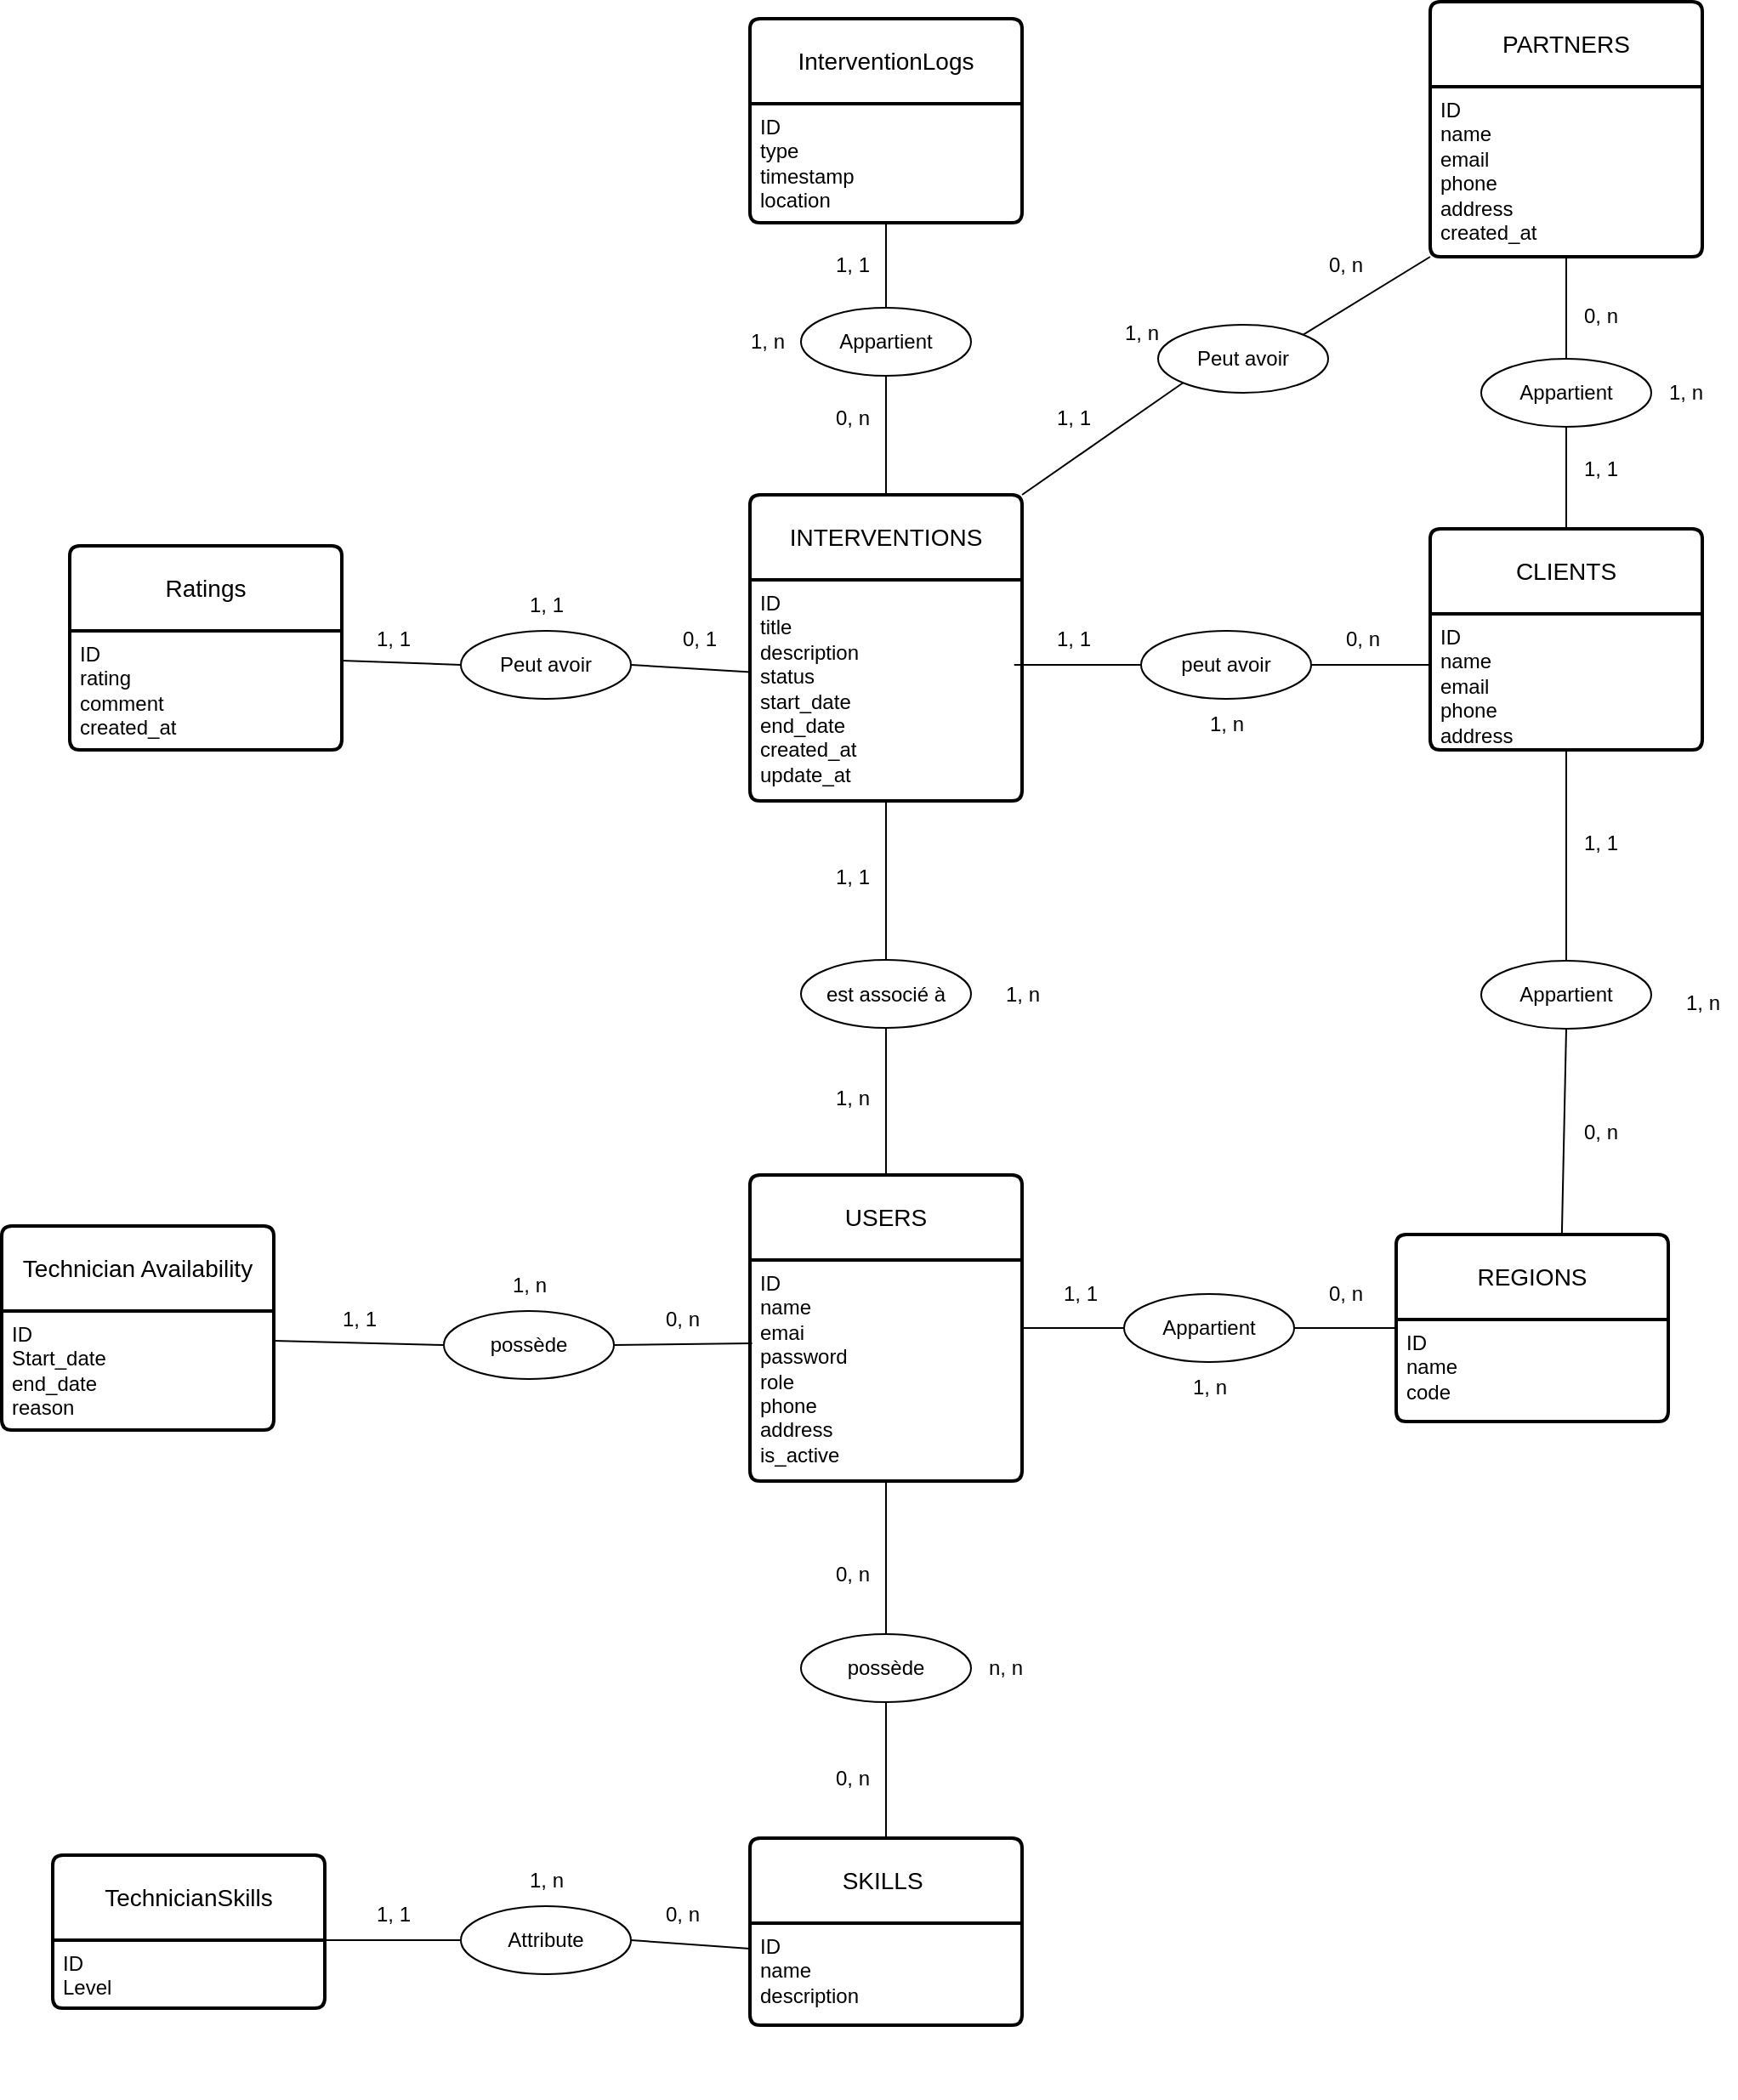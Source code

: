 <mxfile version="26.1.1">
  <diagram name="MCD OptiTech" id="mcd-optitech">
    <mxGraphModel dx="2634" dy="1903" grid="1" gridSize="10" guides="1" tooltips="1" connect="1" arrows="1" fold="1" page="1" pageScale="1" pageWidth="1169" pageHeight="827" math="0" shadow="0">
      <root>
        <mxCell id="0" />
        <mxCell id="1" parent="0" />
        <mxCell id="67X8cZ_RTHT3BBSWmI1u-18" value="PARTNERS" style="swimlane;childLayout=stackLayout;horizontal=1;startSize=50;horizontalStack=0;rounded=1;fontSize=14;fontStyle=0;strokeWidth=2;resizeParent=0;resizeLast=1;shadow=0;dashed=0;align=center;arcSize=4;whiteSpace=wrap;html=1;movable=1;resizable=1;rotatable=1;deletable=1;editable=1;locked=0;connectable=1;" vertex="1" parent="1">
          <mxGeometry x="1450" y="-190" width="160" height="150" as="geometry" />
        </mxCell>
        <mxCell id="67X8cZ_RTHT3BBSWmI1u-19" value="ID&lt;br&gt;name&lt;br&gt;email&lt;div&gt;phone&lt;/div&gt;&lt;div&gt;address&lt;/div&gt;&lt;div&gt;created_at&lt;/div&gt;&lt;div&gt;&lt;br&gt;&lt;/div&gt;&lt;div&gt;&lt;br&gt;&lt;/div&gt;" style="align=left;strokeColor=none;fillColor=none;spacingLeft=4;spacingRight=4;fontSize=12;verticalAlign=top;resizable=0;rotatable=0;part=1;html=1;whiteSpace=wrap;" vertex="1" parent="67X8cZ_RTHT3BBSWmI1u-18">
          <mxGeometry y="50" width="160" height="100" as="geometry" />
        </mxCell>
        <mxCell id="67X8cZ_RTHT3BBSWmI1u-20" value="CLIENTS" style="swimlane;childLayout=stackLayout;horizontal=1;startSize=50;horizontalStack=0;rounded=1;fontSize=14;fontStyle=0;strokeWidth=2;resizeParent=0;resizeLast=1;shadow=0;dashed=0;align=center;arcSize=4;whiteSpace=wrap;html=1;" vertex="1" parent="1">
          <mxGeometry x="1450" y="120" width="160" height="130" as="geometry" />
        </mxCell>
        <mxCell id="67X8cZ_RTHT3BBSWmI1u-21" value="ID&lt;br&gt;name&lt;br&gt;email&lt;div&gt;phone&lt;/div&gt;&lt;div&gt;address&lt;/div&gt;&lt;div&gt;&lt;br&gt;&lt;/div&gt;&lt;div&gt;&lt;br&gt;&lt;/div&gt;&lt;div&gt;&lt;br&gt;&lt;/div&gt;" style="align=left;strokeColor=none;fillColor=none;spacingLeft=4;spacingRight=4;fontSize=12;verticalAlign=top;resizable=0;rotatable=0;part=1;html=1;whiteSpace=wrap;" vertex="1" parent="67X8cZ_RTHT3BBSWmI1u-20">
          <mxGeometry y="50" width="160" height="80" as="geometry" />
        </mxCell>
        <mxCell id="67X8cZ_RTHT3BBSWmI1u-24" value="SKILLS&amp;nbsp;" style="swimlane;childLayout=stackLayout;horizontal=1;startSize=50;horizontalStack=0;rounded=1;fontSize=14;fontStyle=0;strokeWidth=2;resizeParent=0;resizeLast=1;shadow=0;dashed=0;align=center;arcSize=4;whiteSpace=wrap;html=1;" vertex="1" parent="1">
          <mxGeometry x="1050" y="890" width="160" height="110" as="geometry" />
        </mxCell>
        <mxCell id="67X8cZ_RTHT3BBSWmI1u-25" value="ID&lt;br&gt;name&lt;br&gt;&lt;div&gt;description&lt;/div&gt;&lt;div&gt;&lt;br&gt;&lt;/div&gt;&lt;div&gt;&lt;br&gt;&lt;/div&gt;&lt;div&gt;&lt;br&gt;&lt;/div&gt;" style="align=left;strokeColor=none;fillColor=none;spacingLeft=4;spacingRight=4;fontSize=12;verticalAlign=top;resizable=0;rotatable=0;part=1;html=1;whiteSpace=wrap;" vertex="1" parent="67X8cZ_RTHT3BBSWmI1u-24">
          <mxGeometry y="50" width="160" height="60" as="geometry" />
        </mxCell>
        <mxCell id="67X8cZ_RTHT3BBSWmI1u-26" value="TechnicianSkills" style="swimlane;childLayout=stackLayout;horizontal=1;startSize=50;horizontalStack=0;rounded=1;fontSize=14;fontStyle=0;strokeWidth=2;resizeParent=0;resizeLast=1;shadow=0;dashed=0;align=center;arcSize=4;whiteSpace=wrap;html=1;" vertex="1" parent="1">
          <mxGeometry x="640" y="900" width="160" height="90" as="geometry" />
        </mxCell>
        <mxCell id="67X8cZ_RTHT3BBSWmI1u-27" value="ID&lt;br&gt;Level&lt;br&gt;&lt;div&gt;&lt;br&gt;&lt;/div&gt;&lt;div&gt;&lt;br&gt;&lt;/div&gt;&lt;div&gt;&lt;br&gt;&lt;/div&gt;&lt;div&gt;&lt;br&gt;&lt;/div&gt;" style="align=left;strokeColor=none;fillColor=none;spacingLeft=4;spacingRight=4;fontSize=12;verticalAlign=top;resizable=0;rotatable=0;part=1;html=1;whiteSpace=wrap;" vertex="1" parent="67X8cZ_RTHT3BBSWmI1u-26">
          <mxGeometry y="50" width="160" height="40" as="geometry" />
        </mxCell>
        <mxCell id="67X8cZ_RTHT3BBSWmI1u-28" value="Ratings" style="swimlane;childLayout=stackLayout;horizontal=1;startSize=50;horizontalStack=0;rounded=1;fontSize=14;fontStyle=0;strokeWidth=2;resizeParent=0;resizeLast=1;shadow=0;dashed=0;align=center;arcSize=4;whiteSpace=wrap;html=1;" vertex="1" parent="1">
          <mxGeometry x="650" y="130" width="160" height="120" as="geometry" />
        </mxCell>
        <mxCell id="67X8cZ_RTHT3BBSWmI1u-29" value="&lt;div&gt;ID&lt;/div&gt;&lt;div&gt;rating&lt;/div&gt;&lt;div&gt;comment&lt;/div&gt;&lt;div&gt;created_at&lt;/div&gt;" style="align=left;strokeColor=none;fillColor=none;spacingLeft=4;spacingRight=4;fontSize=12;verticalAlign=top;resizable=0;rotatable=0;part=1;html=1;whiteSpace=wrap;" vertex="1" parent="67X8cZ_RTHT3BBSWmI1u-28">
          <mxGeometry y="50" width="160" height="70" as="geometry" />
        </mxCell>
        <mxCell id="67X8cZ_RTHT3BBSWmI1u-34" style="edgeStyle=orthogonalEdgeStyle;rounded=0;orthogonalLoop=1;jettySize=auto;html=1;exitX=0.5;exitY=1;exitDx=0;exitDy=0;" edge="1" parent="67X8cZ_RTHT3BBSWmI1u-28" source="67X8cZ_RTHT3BBSWmI1u-29" target="67X8cZ_RTHT3BBSWmI1u-29">
          <mxGeometry relative="1" as="geometry" />
        </mxCell>
        <mxCell id="67X8cZ_RTHT3BBSWmI1u-30" value="Technician Availability" style="swimlane;childLayout=stackLayout;horizontal=1;startSize=50;horizontalStack=0;rounded=1;fontSize=14;fontStyle=0;strokeWidth=2;resizeParent=0;resizeLast=1;shadow=0;dashed=0;align=center;arcSize=4;whiteSpace=wrap;html=1;" vertex="1" parent="1">
          <mxGeometry x="610" y="530" width="160" height="120" as="geometry" />
        </mxCell>
        <mxCell id="67X8cZ_RTHT3BBSWmI1u-31" value="&lt;div&gt;ID&lt;/div&gt;&lt;div&gt;Start_date&lt;/div&gt;&lt;div&gt;end_date&lt;br&gt;reason&lt;/div&gt;" style="align=left;strokeColor=none;fillColor=none;spacingLeft=4;spacingRight=4;fontSize=12;verticalAlign=top;resizable=0;rotatable=0;part=1;html=1;whiteSpace=wrap;" vertex="1" parent="67X8cZ_RTHT3BBSWmI1u-30">
          <mxGeometry y="50" width="160" height="70" as="geometry" />
        </mxCell>
        <mxCell id="67X8cZ_RTHT3BBSWmI1u-32" value="InterventionLogs" style="swimlane;childLayout=stackLayout;horizontal=1;startSize=50;horizontalStack=0;rounded=1;fontSize=14;fontStyle=0;strokeWidth=2;resizeParent=0;resizeLast=1;shadow=0;dashed=0;align=center;arcSize=4;whiteSpace=wrap;html=1;" vertex="1" parent="1">
          <mxGeometry x="1050" y="-180" width="160" height="120" as="geometry" />
        </mxCell>
        <mxCell id="67X8cZ_RTHT3BBSWmI1u-33" value="&lt;div&gt;ID&lt;/div&gt;&lt;div&gt;type&lt;/div&gt;&lt;div&gt;timestamp&lt;/div&gt;&lt;div&gt;location&lt;/div&gt;" style="align=left;strokeColor=none;fillColor=none;spacingLeft=4;spacingRight=4;fontSize=12;verticalAlign=top;resizable=0;rotatable=0;part=1;html=1;whiteSpace=wrap;" vertex="1" parent="67X8cZ_RTHT3BBSWmI1u-32">
          <mxGeometry y="50" width="160" height="70" as="geometry" />
        </mxCell>
        <mxCell id="67X8cZ_RTHT3BBSWmI1u-50" value="" style="group" vertex="1" connectable="0" parent="1">
          <mxGeometry x="1050" y="500" width="540" height="180" as="geometry" />
        </mxCell>
        <mxCell id="67X8cZ_RTHT3BBSWmI1u-13" style="edgeStyle=orthogonalEdgeStyle;rounded=0;orthogonalLoop=1;jettySize=auto;html=1;exitX=0.5;exitY=1;exitDx=0;exitDy=0;entryX=0.5;entryY=1;entryDx=0;entryDy=0;" edge="1" parent="67X8cZ_RTHT3BBSWmI1u-50" source="67X8cZ_RTHT3BBSWmI1u-12" target="67X8cZ_RTHT3BBSWmI1u-11">
          <mxGeometry relative="1" as="geometry" />
        </mxCell>
        <mxCell id="67X8cZ_RTHT3BBSWmI1u-11" value="USERS" style="swimlane;childLayout=stackLayout;horizontal=1;startSize=50;horizontalStack=0;rounded=1;fontSize=14;fontStyle=0;strokeWidth=2;resizeParent=0;resizeLast=1;shadow=0;dashed=0;align=center;arcSize=4;whiteSpace=wrap;html=1;" vertex="1" parent="67X8cZ_RTHT3BBSWmI1u-50">
          <mxGeometry width="160" height="180" as="geometry" />
        </mxCell>
        <mxCell id="67X8cZ_RTHT3BBSWmI1u-12" value="ID&lt;br&gt;name&lt;br&gt;emai&lt;div&gt;password&lt;/div&gt;&lt;div&gt;role&lt;/div&gt;&lt;div&gt;phone&lt;/div&gt;&lt;div&gt;address&lt;/div&gt;&lt;div&gt;&lt;span style=&quot;background-color: transparent; color: light-dark(rgb(0, 0, 0), rgb(255, 255, 255));&quot;&gt;is_active&lt;/span&gt;&lt;/div&gt;" style="align=left;strokeColor=none;fillColor=none;spacingLeft=4;spacingRight=4;fontSize=12;verticalAlign=top;resizable=0;rotatable=0;part=1;html=1;whiteSpace=wrap;" vertex="1" parent="67X8cZ_RTHT3BBSWmI1u-11">
          <mxGeometry y="50" width="160" height="130" as="geometry" />
        </mxCell>
        <mxCell id="67X8cZ_RTHT3BBSWmI1u-14" value="REGIONS" style="swimlane;childLayout=stackLayout;horizontal=1;startSize=50;horizontalStack=0;rounded=1;fontSize=14;fontStyle=0;strokeWidth=2;resizeParent=0;resizeLast=1;shadow=0;dashed=0;align=center;arcSize=4;whiteSpace=wrap;html=1;" vertex="1" parent="67X8cZ_RTHT3BBSWmI1u-50">
          <mxGeometry x="380" y="35" width="160" height="110" as="geometry" />
        </mxCell>
        <mxCell id="67X8cZ_RTHT3BBSWmI1u-15" value="ID&lt;br&gt;name&lt;br&gt;code" style="align=left;strokeColor=none;fillColor=none;spacingLeft=4;spacingRight=4;fontSize=12;verticalAlign=top;resizable=0;rotatable=0;part=1;html=1;whiteSpace=wrap;" vertex="1" parent="67X8cZ_RTHT3BBSWmI1u-14">
          <mxGeometry y="50" width="160" height="60" as="geometry" />
        </mxCell>
        <mxCell id="67X8cZ_RTHT3BBSWmI1u-44" value="" style="line;strokeWidth=1;rotatable=0;dashed=0;labelPosition=right;align=left;verticalAlign=middle;spacingTop=0;spacingLeft=6;points=[];portConstraint=eastwest;" vertex="1" parent="67X8cZ_RTHT3BBSWmI1u-50">
          <mxGeometry x="320" y="85" width="60" height="10" as="geometry" />
        </mxCell>
        <mxCell id="67X8cZ_RTHT3BBSWmI1u-45" value="" style="line;strokeWidth=1;rotatable=0;dashed=0;labelPosition=right;align=left;verticalAlign=middle;spacingTop=0;spacingLeft=6;points=[];portConstraint=eastwest;" vertex="1" parent="67X8cZ_RTHT3BBSWmI1u-50">
          <mxGeometry x="160" y="85" width="60" height="10" as="geometry" />
        </mxCell>
        <mxCell id="67X8cZ_RTHT3BBSWmI1u-46" value="Appartient" style="ellipse;whiteSpace=wrap;html=1;align=center;" vertex="1" parent="67X8cZ_RTHT3BBSWmI1u-50">
          <mxGeometry x="220" y="70" width="100" height="40" as="geometry" />
        </mxCell>
        <mxCell id="67X8cZ_RTHT3BBSWmI1u-48" value="1, 1" style="text;html=1;align=center;verticalAlign=middle;resizable=0;points=[];autosize=1;strokeColor=none;fillColor=none;" vertex="1" parent="67X8cZ_RTHT3BBSWmI1u-50">
          <mxGeometry x="174" y="55" width="40" height="30" as="geometry" />
        </mxCell>
        <mxCell id="67X8cZ_RTHT3BBSWmI1u-49" value="0, n" style="text;html=1;align=center;verticalAlign=middle;resizable=0;points=[];autosize=1;strokeColor=none;fillColor=none;" vertex="1" parent="67X8cZ_RTHT3BBSWmI1u-50">
          <mxGeometry x="330" y="55" width="40" height="30" as="geometry" />
        </mxCell>
        <mxCell id="67X8cZ_RTHT3BBSWmI1u-111" value="1, n" style="text;html=1;align=center;verticalAlign=middle;resizable=0;points=[];autosize=1;strokeColor=none;fillColor=none;" vertex="1" parent="67X8cZ_RTHT3BBSWmI1u-50">
          <mxGeometry x="250" y="110" width="40" height="30" as="geometry" />
        </mxCell>
        <mxCell id="67X8cZ_RTHT3BBSWmI1u-54" value="" style="endArrow=none;html=1;rounded=0;entryX=0.5;entryY=1;entryDx=0;entryDy=0;exitX=0.5;exitY=0;exitDx=0;exitDy=0;" edge="1" parent="1" source="67X8cZ_RTHT3BBSWmI1u-11" target="67X8cZ_RTHT3BBSWmI1u-51">
          <mxGeometry width="50" height="50" relative="1" as="geometry">
            <mxPoint x="780" y="360" as="sourcePoint" />
            <mxPoint x="830" y="310" as="targetPoint" />
          </mxGeometry>
        </mxCell>
        <mxCell id="67X8cZ_RTHT3BBSWmI1u-57" value="" style="group" vertex="1" connectable="0" parent="1">
          <mxGeometry x="1050" y="100" width="180" height="370" as="geometry" />
        </mxCell>
        <mxCell id="67X8cZ_RTHT3BBSWmI1u-16" value="INTERVENTIONS" style="swimlane;childLayout=stackLayout;horizontal=1;startSize=50;horizontalStack=0;rounded=1;fontSize=14;fontStyle=0;strokeWidth=2;resizeParent=0;resizeLast=1;shadow=0;dashed=0;align=center;arcSize=4;whiteSpace=wrap;html=1;" vertex="1" parent="67X8cZ_RTHT3BBSWmI1u-57">
          <mxGeometry width="160" height="180" as="geometry" />
        </mxCell>
        <mxCell id="67X8cZ_RTHT3BBSWmI1u-17" value="ID&lt;br&gt;title&lt;br&gt;description&lt;div&gt;status&lt;/div&gt;&lt;div&gt;start_date&lt;/div&gt;&lt;div&gt;end_date&lt;/div&gt;&lt;div&gt;created_at&lt;/div&gt;&lt;div&gt;update_at&lt;/div&gt;" style="align=left;strokeColor=none;fillColor=none;spacingLeft=4;spacingRight=4;fontSize=12;verticalAlign=top;resizable=0;rotatable=0;part=1;html=1;whiteSpace=wrap;" vertex="1" parent="67X8cZ_RTHT3BBSWmI1u-16">
          <mxGeometry y="50" width="160" height="130" as="geometry" />
        </mxCell>
        <mxCell id="67X8cZ_RTHT3BBSWmI1u-51" value="est associé à" style="ellipse;whiteSpace=wrap;html=1;align=center;" vertex="1" parent="67X8cZ_RTHT3BBSWmI1u-57">
          <mxGeometry x="30" y="273.5" width="100" height="40" as="geometry" />
        </mxCell>
        <mxCell id="67X8cZ_RTHT3BBSWmI1u-53" value="" style="endArrow=none;html=1;rounded=0;entryX=0.5;entryY=1;entryDx=0;entryDy=0;exitX=0.5;exitY=0;exitDx=0;exitDy=0;" edge="1" parent="67X8cZ_RTHT3BBSWmI1u-57" source="67X8cZ_RTHT3BBSWmI1u-51" target="67X8cZ_RTHT3BBSWmI1u-17">
          <mxGeometry width="50" height="50" relative="1" as="geometry">
            <mxPoint x="-270" y="260" as="sourcePoint" />
            <mxPoint x="-220" y="210" as="targetPoint" />
          </mxGeometry>
        </mxCell>
        <mxCell id="67X8cZ_RTHT3BBSWmI1u-55" value="1, 1" style="text;html=1;align=center;verticalAlign=middle;resizable=0;points=[];autosize=1;strokeColor=none;fillColor=none;" vertex="1" parent="67X8cZ_RTHT3BBSWmI1u-57">
          <mxGeometry x="40" y="210" width="40" height="30" as="geometry" />
        </mxCell>
        <mxCell id="67X8cZ_RTHT3BBSWmI1u-56" value="1,&lt;span style=&quot;color: rgba(0, 0, 0, 0); font-family: monospace; font-size: 0px; text-align: start;&quot;&gt;%3CmxGraphModel%3E%3Croot%3E%3CmxCell%20id%3D%220%22%2F%3E%3CmxCell%20id%3D%221%22%20parent%3D%220%22%2F%3E%3CmxCell%20id%3D%222%22%20value%3D%221%2C%201%22%20style%3D%22text%3Bhtml%3D1%3Balign%3Dcenter%3BverticalAlign%3Dmiddle%3Bresizable%3D0%3Bpoints%3D%5B%5D%3Bautosize%3D1%3BstrokeColor%3Dnone%3BfillColor%3Dnone%3B%22%20vertex%3D%221%22%20parent%3D%221%22%3E%3CmxGeometry%20x%3D%221224%22%20y%3D%22555%22%20width%3D%2240%22%20height%3D%2230%22%20as%3D%22geometry%22%2F%3E%3C%2FmxCell%3E%3C%2Froot%3E%3C%2FmxGraphModel%3E&lt;/span&gt;&amp;nbsp;n" style="text;html=1;align=center;verticalAlign=middle;resizable=0;points=[];autosize=1;strokeColor=none;fillColor=none;" vertex="1" parent="67X8cZ_RTHT3BBSWmI1u-57">
          <mxGeometry x="40" y="340" width="40" height="30" as="geometry" />
        </mxCell>
        <mxCell id="67X8cZ_RTHT3BBSWmI1u-112" value="1, n" style="text;html=1;align=center;verticalAlign=middle;resizable=0;points=[];autosize=1;strokeColor=none;fillColor=none;" vertex="1" parent="67X8cZ_RTHT3BBSWmI1u-57">
          <mxGeometry x="140" y="278.5" width="40" height="30" as="geometry" />
        </mxCell>
        <mxCell id="67X8cZ_RTHT3BBSWmI1u-58" value="possède" style="ellipse;whiteSpace=wrap;html=1;align=center;" vertex="1" parent="1">
          <mxGeometry x="1080" y="770" width="100" height="40" as="geometry" />
        </mxCell>
        <mxCell id="67X8cZ_RTHT3BBSWmI1u-59" value="" style="endArrow=none;html=1;rounded=0;entryX=0.5;entryY=1;entryDx=0;entryDy=0;exitX=0.5;exitY=0;exitDx=0;exitDy=0;" edge="1" parent="1" source="67X8cZ_RTHT3BBSWmI1u-58" target="67X8cZ_RTHT3BBSWmI1u-12">
          <mxGeometry width="50" height="50" relative="1" as="geometry">
            <mxPoint x="780" y="860" as="sourcePoint" />
            <mxPoint x="830" y="810" as="targetPoint" />
          </mxGeometry>
        </mxCell>
        <mxCell id="67X8cZ_RTHT3BBSWmI1u-60" value="" style="endArrow=none;html=1;rounded=0;entryX=0.5;entryY=1;entryDx=0;entryDy=0;exitX=0.5;exitY=0;exitDx=0;exitDy=0;" edge="1" parent="1" source="67X8cZ_RTHT3BBSWmI1u-24" target="67X8cZ_RTHT3BBSWmI1u-58">
          <mxGeometry width="50" height="50" relative="1" as="geometry">
            <mxPoint x="780" y="860" as="sourcePoint" />
            <mxPoint x="830" y="810" as="targetPoint" />
          </mxGeometry>
        </mxCell>
        <mxCell id="67X8cZ_RTHT3BBSWmI1u-61" value="0,&lt;span style=&quot;color: rgba(0, 0, 0, 0); font-family: monospace; font-size: 0px; text-align: start;&quot;&gt;%3CmxGraphModel%3E%3Croot%3E%3CmxCell%20id%3D%220%22%2F%3E%3CmxCell%20id%3D%221%22%20parent%3D%220%22%2F%3E%3CmxCell%20id%3D%222%22%20value%3D%221%2C%201%22%20style%3D%22text%3Bhtml%3D1%3Balign%3Dcenter%3BverticalAlign%3Dmiddle%3Bresizable%3D0%3Bpoints%3D%5B%5D%3Bautosize%3D1%3BstrokeColor%3Dnone%3BfillColor%3Dnone%3B%22%20vertex%3D%221%22%20parent%3D%221%22%3E%3CmxGeometry%20x%3D%221224%22%20y%3D%22555%22%20width%3D%2240%22%20height%3D%2230%22%20as%3D%22geometry%22%2F%3E%3C%2FmxCell%3E%3C%2Froot%3E%3C%2FmxGraphModel%3E&lt;/span&gt;&amp;nbsp;n" style="text;html=1;align=center;verticalAlign=middle;resizable=0;points=[];autosize=1;strokeColor=none;fillColor=none;" vertex="1" parent="1">
          <mxGeometry x="1090" y="720" width="40" height="30" as="geometry" />
        </mxCell>
        <mxCell id="67X8cZ_RTHT3BBSWmI1u-62" value="0, n" style="text;html=1;align=center;verticalAlign=middle;resizable=0;points=[];autosize=1;strokeColor=none;fillColor=none;" vertex="1" parent="1">
          <mxGeometry x="1090" y="840" width="40" height="30" as="geometry" />
        </mxCell>
        <mxCell id="67X8cZ_RTHT3BBSWmI1u-63" value="possède" style="ellipse;whiteSpace=wrap;html=1;align=center;" vertex="1" parent="1">
          <mxGeometry x="870" y="580" width="100" height="40" as="geometry" />
        </mxCell>
        <mxCell id="67X8cZ_RTHT3BBSWmI1u-64" value="" style="endArrow=none;html=1;rounded=0;exitX=1;exitY=0.25;exitDx=0;exitDy=0;entryX=0;entryY=0.5;entryDx=0;entryDy=0;" edge="1" parent="1" source="67X8cZ_RTHT3BBSWmI1u-31" target="67X8cZ_RTHT3BBSWmI1u-63">
          <mxGeometry width="50" height="50" relative="1" as="geometry">
            <mxPoint x="780" y="360" as="sourcePoint" />
            <mxPoint x="830" y="310" as="targetPoint" />
          </mxGeometry>
        </mxCell>
        <mxCell id="67X8cZ_RTHT3BBSWmI1u-65" value="" style="endArrow=none;html=1;rounded=0;exitX=1;exitY=0.5;exitDx=0;exitDy=0;entryX=0.008;entryY=0.377;entryDx=0;entryDy=0;entryPerimeter=0;" edge="1" parent="1" source="67X8cZ_RTHT3BBSWmI1u-63" target="67X8cZ_RTHT3BBSWmI1u-12">
          <mxGeometry width="50" height="50" relative="1" as="geometry">
            <mxPoint x="780" y="360" as="sourcePoint" />
            <mxPoint x="830" y="310" as="targetPoint" />
          </mxGeometry>
        </mxCell>
        <mxCell id="67X8cZ_RTHT3BBSWmI1u-66" value="0, n" style="text;html=1;align=center;verticalAlign=middle;resizable=0;points=[];autosize=1;strokeColor=none;fillColor=none;" vertex="1" parent="1">
          <mxGeometry x="990" y="570" width="40" height="30" as="geometry" />
        </mxCell>
        <mxCell id="67X8cZ_RTHT3BBSWmI1u-67" value="1, 1" style="text;html=1;align=center;verticalAlign=middle;resizable=0;points=[];autosize=1;strokeColor=none;fillColor=none;" vertex="1" parent="1">
          <mxGeometry x="800" y="570" width="40" height="30" as="geometry" />
        </mxCell>
        <mxCell id="67X8cZ_RTHT3BBSWmI1u-68" value="peut avoir" style="ellipse;whiteSpace=wrap;html=1;align=center;" vertex="1" parent="1">
          <mxGeometry x="1280" y="180" width="100" height="40" as="geometry" />
        </mxCell>
        <mxCell id="67X8cZ_RTHT3BBSWmI1u-69" value="" style="endArrow=none;html=1;rounded=0;entryX=0;entryY=0.375;entryDx=0;entryDy=0;exitX=1;exitY=0.5;exitDx=0;exitDy=0;entryPerimeter=0;" edge="1" parent="1" source="67X8cZ_RTHT3BBSWmI1u-68" target="67X8cZ_RTHT3BBSWmI1u-21">
          <mxGeometry width="50" height="50" relative="1" as="geometry">
            <mxPoint x="800" y="350" as="sourcePoint" />
            <mxPoint x="850" y="300" as="targetPoint" />
          </mxGeometry>
        </mxCell>
        <mxCell id="67X8cZ_RTHT3BBSWmI1u-70" value="" style="endArrow=none;html=1;rounded=0;entryX=0;entryY=0.5;entryDx=0;entryDy=0;exitX=0.971;exitY=0.385;exitDx=0;exitDy=0;exitPerimeter=0;" edge="1" parent="1" source="67X8cZ_RTHT3BBSWmI1u-17" target="67X8cZ_RTHT3BBSWmI1u-68">
          <mxGeometry width="50" height="50" relative="1" as="geometry">
            <mxPoint x="800" y="350" as="sourcePoint" />
            <mxPoint x="850" y="300" as="targetPoint" />
          </mxGeometry>
        </mxCell>
        <mxCell id="67X8cZ_RTHT3BBSWmI1u-71" value="0, n" style="text;html=1;align=center;verticalAlign=middle;resizable=0;points=[];autosize=1;strokeColor=none;fillColor=none;" vertex="1" parent="1">
          <mxGeometry x="1380" y="-50" width="40" height="30" as="geometry" />
        </mxCell>
        <mxCell id="67X8cZ_RTHT3BBSWmI1u-73" value="0, n" style="text;html=1;align=center;verticalAlign=middle;resizable=0;points=[];autosize=1;strokeColor=none;fillColor=none;" vertex="1" parent="1">
          <mxGeometry x="1390" y="170" width="40" height="30" as="geometry" />
        </mxCell>
        <mxCell id="67X8cZ_RTHT3BBSWmI1u-74" value="Appartient" style="ellipse;whiteSpace=wrap;html=1;align=center;" vertex="1" parent="1">
          <mxGeometry x="1480" y="374" width="100" height="40" as="geometry" />
        </mxCell>
        <mxCell id="67X8cZ_RTHT3BBSWmI1u-76" value="" style="endArrow=none;html=1;rounded=0;entryX=0.5;entryY=1;entryDx=0;entryDy=0;exitX=0.5;exitY=0;exitDx=0;exitDy=0;" edge="1" parent="1" source="67X8cZ_RTHT3BBSWmI1u-74" target="67X8cZ_RTHT3BBSWmI1u-21">
          <mxGeometry width="50" height="50" relative="1" as="geometry">
            <mxPoint x="1110" y="430" as="sourcePoint" />
            <mxPoint x="1160" y="380" as="targetPoint" />
          </mxGeometry>
        </mxCell>
        <mxCell id="67X8cZ_RTHT3BBSWmI1u-77" value="" style="endArrow=none;html=1;rounded=0;entryX=0.5;entryY=1;entryDx=0;entryDy=0;exitX=0.609;exitY=-0.004;exitDx=0;exitDy=0;exitPerimeter=0;" edge="1" parent="1" source="67X8cZ_RTHT3BBSWmI1u-14" target="67X8cZ_RTHT3BBSWmI1u-74">
          <mxGeometry width="50" height="50" relative="1" as="geometry">
            <mxPoint x="1530" y="530" as="sourcePoint" />
            <mxPoint x="1529.57" y="414" as="targetPoint" />
          </mxGeometry>
        </mxCell>
        <mxCell id="67X8cZ_RTHT3BBSWmI1u-78" value="1, 1" style="text;html=1;align=center;verticalAlign=middle;resizable=0;points=[];autosize=1;strokeColor=none;fillColor=none;" vertex="1" parent="1">
          <mxGeometry x="1530" y="290" width="40" height="30" as="geometry" />
        </mxCell>
        <mxCell id="67X8cZ_RTHT3BBSWmI1u-79" value="0, n" style="text;html=1;align=center;verticalAlign=middle;resizable=0;points=[];autosize=1;strokeColor=none;fillColor=none;" vertex="1" parent="1">
          <mxGeometry x="1530" y="460" width="40" height="30" as="geometry" />
        </mxCell>
        <mxCell id="67X8cZ_RTHT3BBSWmI1u-80" value="Peut avoir" style="ellipse;whiteSpace=wrap;html=1;align=center;" vertex="1" parent="1">
          <mxGeometry x="1290" width="100" height="40" as="geometry" />
        </mxCell>
        <mxCell id="67X8cZ_RTHT3BBSWmI1u-81" value="Appartient" style="ellipse;whiteSpace=wrap;html=1;align=center;" vertex="1" parent="1">
          <mxGeometry x="1480" y="20" width="100" height="40" as="geometry" />
        </mxCell>
        <mxCell id="67X8cZ_RTHT3BBSWmI1u-82" value="" style="endArrow=none;html=1;rounded=0;exitX=1;exitY=0;exitDx=0;exitDy=0;entryX=0;entryY=1;entryDx=0;entryDy=0;fontStyle=1" edge="1" parent="1" source="67X8cZ_RTHT3BBSWmI1u-16" target="67X8cZ_RTHT3BBSWmI1u-80">
          <mxGeometry width="50" height="50" relative="1" as="geometry">
            <mxPoint x="1230" y="140" as="sourcePoint" />
            <mxPoint x="1280" y="90" as="targetPoint" />
          </mxGeometry>
        </mxCell>
        <mxCell id="67X8cZ_RTHT3BBSWmI1u-83" value="" style="endArrow=none;html=1;rounded=0;entryX=0;entryY=1;entryDx=0;entryDy=0;exitX=1;exitY=0;exitDx=0;exitDy=0;" edge="1" parent="1" source="67X8cZ_RTHT3BBSWmI1u-80" target="67X8cZ_RTHT3BBSWmI1u-19">
          <mxGeometry width="50" height="50" relative="1" as="geometry">
            <mxPoint x="1230" y="140" as="sourcePoint" />
            <mxPoint x="1280" y="90" as="targetPoint" />
          </mxGeometry>
        </mxCell>
        <mxCell id="67X8cZ_RTHT3BBSWmI1u-84" value="1, 1" style="text;html=1;align=center;verticalAlign=middle;resizable=0;points=[];autosize=1;strokeColor=none;fillColor=none;" vertex="1" parent="1">
          <mxGeometry x="1220" y="170" width="40" height="30" as="geometry" />
        </mxCell>
        <mxCell id="67X8cZ_RTHT3BBSWmI1u-85" value="1, 1" style="text;html=1;align=center;verticalAlign=middle;resizable=0;points=[];autosize=1;strokeColor=none;fillColor=none;" vertex="1" parent="1">
          <mxGeometry x="1220" y="40" width="40" height="30" as="geometry" />
        </mxCell>
        <mxCell id="67X8cZ_RTHT3BBSWmI1u-86" value="" style="endArrow=none;html=1;rounded=0;entryX=0.5;entryY=1;entryDx=0;entryDy=0;exitX=0.5;exitY=0;exitDx=0;exitDy=0;" edge="1" parent="1" source="67X8cZ_RTHT3BBSWmI1u-81" target="67X8cZ_RTHT3BBSWmI1u-19">
          <mxGeometry width="50" height="50" relative="1" as="geometry">
            <mxPoint x="1230" y="140" as="sourcePoint" />
            <mxPoint x="1280" y="90" as="targetPoint" />
          </mxGeometry>
        </mxCell>
        <mxCell id="67X8cZ_RTHT3BBSWmI1u-87" value="" style="endArrow=none;html=1;rounded=0;entryX=0.5;entryY=1;entryDx=0;entryDy=0;exitX=0.5;exitY=0;exitDx=0;exitDy=0;" edge="1" parent="1" source="67X8cZ_RTHT3BBSWmI1u-20" target="67X8cZ_RTHT3BBSWmI1u-81">
          <mxGeometry width="50" height="50" relative="1" as="geometry">
            <mxPoint x="1230" y="140" as="sourcePoint" />
            <mxPoint x="1280" y="90" as="targetPoint" />
          </mxGeometry>
        </mxCell>
        <mxCell id="67X8cZ_RTHT3BBSWmI1u-88" value="1, 1" style="text;html=1;align=center;verticalAlign=middle;resizable=0;points=[];autosize=1;strokeColor=none;fillColor=none;" vertex="1" parent="1">
          <mxGeometry x="1530" y="70" width="40" height="30" as="geometry" />
        </mxCell>
        <mxCell id="67X8cZ_RTHT3BBSWmI1u-89" value="0, n" style="text;html=1;align=center;verticalAlign=middle;resizable=0;points=[];autosize=1;strokeColor=none;fillColor=none;" vertex="1" parent="1">
          <mxGeometry x="1530" y="-20" width="40" height="30" as="geometry" />
        </mxCell>
        <mxCell id="67X8cZ_RTHT3BBSWmI1u-90" value="Appartient" style="ellipse;whiteSpace=wrap;html=1;align=center;" vertex="1" parent="1">
          <mxGeometry x="1080" y="-10" width="100" height="40" as="geometry" />
        </mxCell>
        <mxCell id="67X8cZ_RTHT3BBSWmI1u-91" value="" style="endArrow=none;html=1;rounded=0;entryX=0.5;entryY=1;entryDx=0;entryDy=0;exitX=0.5;exitY=0;exitDx=0;exitDy=0;" edge="1" parent="1" source="67X8cZ_RTHT3BBSWmI1u-90" target="67X8cZ_RTHT3BBSWmI1u-33">
          <mxGeometry width="50" height="50" relative="1" as="geometry">
            <mxPoint x="1230" y="140" as="sourcePoint" />
            <mxPoint x="1280" y="90" as="targetPoint" />
          </mxGeometry>
        </mxCell>
        <mxCell id="67X8cZ_RTHT3BBSWmI1u-92" value="" style="endArrow=none;html=1;rounded=0;entryX=0.5;entryY=1;entryDx=0;entryDy=0;exitX=0.5;exitY=0;exitDx=0;exitDy=0;" edge="1" parent="1" source="67X8cZ_RTHT3BBSWmI1u-16" target="67X8cZ_RTHT3BBSWmI1u-90">
          <mxGeometry width="50" height="50" relative="1" as="geometry">
            <mxPoint x="1230" y="140" as="sourcePoint" />
            <mxPoint x="1280" y="90" as="targetPoint" />
          </mxGeometry>
        </mxCell>
        <mxCell id="67X8cZ_RTHT3BBSWmI1u-93" value="1, 1" style="text;html=1;align=center;verticalAlign=middle;resizable=0;points=[];autosize=1;strokeColor=none;fillColor=none;" vertex="1" parent="1">
          <mxGeometry x="1090" y="-50" width="40" height="30" as="geometry" />
        </mxCell>
        <mxCell id="67X8cZ_RTHT3BBSWmI1u-94" value="0, n" style="text;html=1;align=center;verticalAlign=middle;resizable=0;points=[];autosize=1;strokeColor=none;fillColor=none;" vertex="1" parent="1">
          <mxGeometry x="1090" y="40" width="40" height="30" as="geometry" />
        </mxCell>
        <mxCell id="67X8cZ_RTHT3BBSWmI1u-95" value="Peut avoir" style="ellipse;whiteSpace=wrap;html=1;align=center;" vertex="1" parent="1">
          <mxGeometry x="880" y="180" width="100" height="40" as="geometry" />
        </mxCell>
        <mxCell id="67X8cZ_RTHT3BBSWmI1u-96" value="" style="endArrow=none;html=1;rounded=0;entryX=1;entryY=0.25;entryDx=0;entryDy=0;exitX=0;exitY=0.5;exitDx=0;exitDy=0;" edge="1" parent="1" source="67X8cZ_RTHT3BBSWmI1u-95" target="67X8cZ_RTHT3BBSWmI1u-29">
          <mxGeometry width="50" height="50" relative="1" as="geometry">
            <mxPoint x="1230" y="140" as="sourcePoint" />
            <mxPoint x="1280" y="90" as="targetPoint" />
          </mxGeometry>
        </mxCell>
        <mxCell id="67X8cZ_RTHT3BBSWmI1u-97" value="" style="endArrow=none;html=1;rounded=0;exitX=1;exitY=0.5;exitDx=0;exitDy=0;entryX=0.002;entryY=0.417;entryDx=0;entryDy=0;entryPerimeter=0;" edge="1" parent="1" source="67X8cZ_RTHT3BBSWmI1u-95" target="67X8cZ_RTHT3BBSWmI1u-17">
          <mxGeometry width="50" height="50" relative="1" as="geometry">
            <mxPoint x="1230" y="140" as="sourcePoint" />
            <mxPoint x="1280" y="90" as="targetPoint" />
          </mxGeometry>
        </mxCell>
        <mxCell id="67X8cZ_RTHT3BBSWmI1u-98" value="0, 1" style="text;html=1;align=center;verticalAlign=middle;resizable=0;points=[];autosize=1;strokeColor=none;fillColor=none;" vertex="1" parent="1">
          <mxGeometry x="1000" y="170" width="40" height="30" as="geometry" />
        </mxCell>
        <mxCell id="67X8cZ_RTHT3BBSWmI1u-99" value="1, 1" style="text;html=1;align=center;verticalAlign=middle;resizable=0;points=[];autosize=1;strokeColor=none;fillColor=none;" vertex="1" parent="1">
          <mxGeometry x="820" y="170" width="40" height="30" as="geometry" />
        </mxCell>
        <mxCell id="67X8cZ_RTHT3BBSWmI1u-101" value="Attribute" style="ellipse;whiteSpace=wrap;html=1;align=center;" vertex="1" parent="1">
          <mxGeometry x="880" y="930" width="100" height="40" as="geometry" />
        </mxCell>
        <mxCell id="67X8cZ_RTHT3BBSWmI1u-102" value="" style="endArrow=none;html=1;rounded=0;exitX=1;exitY=0;exitDx=0;exitDy=0;entryX=0;entryY=0.5;entryDx=0;entryDy=0;" edge="1" parent="1" source="67X8cZ_RTHT3BBSWmI1u-27" target="67X8cZ_RTHT3BBSWmI1u-101">
          <mxGeometry width="50" height="50" relative="1" as="geometry">
            <mxPoint x="1230" y="750" as="sourcePoint" />
            <mxPoint x="1280" y="700" as="targetPoint" />
          </mxGeometry>
        </mxCell>
        <mxCell id="67X8cZ_RTHT3BBSWmI1u-103" value="" style="endArrow=none;html=1;rounded=0;exitX=1;exitY=0.5;exitDx=0;exitDy=0;entryX=0;entryY=0.25;entryDx=0;entryDy=0;" edge="1" parent="1" source="67X8cZ_RTHT3BBSWmI1u-101" target="67X8cZ_RTHT3BBSWmI1u-25">
          <mxGeometry width="50" height="50" relative="1" as="geometry">
            <mxPoint x="1230" y="750" as="sourcePoint" />
            <mxPoint x="1280" y="700" as="targetPoint" />
          </mxGeometry>
        </mxCell>
        <mxCell id="67X8cZ_RTHT3BBSWmI1u-104" value="0, n" style="text;html=1;align=center;verticalAlign=middle;resizable=0;points=[];autosize=1;strokeColor=none;fillColor=none;" vertex="1" parent="1">
          <mxGeometry x="990" y="920" width="40" height="30" as="geometry" />
        </mxCell>
        <mxCell id="67X8cZ_RTHT3BBSWmI1u-105" value="1, 1" style="text;html=1;align=center;verticalAlign=middle;resizable=0;points=[];autosize=1;strokeColor=none;fillColor=none;" vertex="1" parent="1">
          <mxGeometry x="820" y="920" width="40" height="30" as="geometry" />
        </mxCell>
        <mxCell id="67X8cZ_RTHT3BBSWmI1u-106" value="1, n" style="text;html=1;align=center;verticalAlign=middle;resizable=0;points=[];autosize=1;strokeColor=none;fillColor=none;" vertex="1" parent="1">
          <mxGeometry x="1040" y="-5" width="40" height="30" as="geometry" />
        </mxCell>
        <mxCell id="67X8cZ_RTHT3BBSWmI1u-107" value="1, n" style="text;html=1;align=center;verticalAlign=middle;resizable=0;points=[];autosize=1;strokeColor=none;fillColor=none;" vertex="1" parent="1">
          <mxGeometry x="1260" y="-10" width="40" height="30" as="geometry" />
        </mxCell>
        <mxCell id="67X8cZ_RTHT3BBSWmI1u-108" value="1, n" style="text;html=1;align=center;verticalAlign=middle;resizable=0;points=[];autosize=1;strokeColor=none;fillColor=none;" vertex="1" parent="1">
          <mxGeometry x="1580" y="25" width="40" height="30" as="geometry" />
        </mxCell>
        <mxCell id="67X8cZ_RTHT3BBSWmI1u-109" value="1, n" style="text;html=1;align=center;verticalAlign=middle;resizable=0;points=[];autosize=1;strokeColor=none;fillColor=none;" vertex="1" parent="1">
          <mxGeometry x="1310" y="220" width="40" height="30" as="geometry" />
        </mxCell>
        <mxCell id="67X8cZ_RTHT3BBSWmI1u-110" value="1, n" style="text;html=1;align=center;verticalAlign=middle;resizable=0;points=[];autosize=1;strokeColor=none;fillColor=none;" vertex="1" parent="1">
          <mxGeometry x="1590" y="384" width="40" height="30" as="geometry" />
        </mxCell>
        <mxCell id="67X8cZ_RTHT3BBSWmI1u-113" value="1, 1" style="text;html=1;align=center;verticalAlign=middle;resizable=0;points=[];autosize=1;strokeColor=none;fillColor=none;" vertex="1" parent="1">
          <mxGeometry x="910" y="150" width="40" height="30" as="geometry" />
        </mxCell>
        <mxCell id="67X8cZ_RTHT3BBSWmI1u-114" value="1, n" style="text;html=1;align=center;verticalAlign=middle;resizable=0;points=[];autosize=1;strokeColor=none;fillColor=none;" vertex="1" parent="1">
          <mxGeometry x="900" y="550" width="40" height="30" as="geometry" />
        </mxCell>
        <mxCell id="67X8cZ_RTHT3BBSWmI1u-115" value="n, n" style="text;html=1;align=center;verticalAlign=middle;resizable=0;points=[];autosize=1;strokeColor=none;fillColor=none;" vertex="1" parent="1">
          <mxGeometry x="1180" y="775" width="40" height="30" as="geometry" />
        </mxCell>
        <mxCell id="67X8cZ_RTHT3BBSWmI1u-116" value="1, n" style="text;html=1;align=center;verticalAlign=middle;resizable=0;points=[];autosize=1;strokeColor=none;fillColor=none;" vertex="1" parent="1">
          <mxGeometry x="910" y="900" width="40" height="30" as="geometry" />
        </mxCell>
      </root>
    </mxGraphModel>
  </diagram>
</mxfile>
